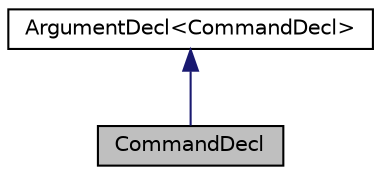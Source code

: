 digraph "CommandDecl"
{
  edge [fontname="Helvetica",fontsize="10",labelfontname="Helvetica",labelfontsize="10"];
  node [fontname="Helvetica",fontsize="10",shape=record];
  Node0 [label="CommandDecl",height=0.2,width=0.4,color="black", fillcolor="grey75", style="filled", fontcolor="black"];
  Node1 [label="ArgumentDecl\<CommandDecl\>",height=0.2,width=0.4,color="black", fillcolor="white", style="filled",URL="$structaworx_1_1lib_1_1cli_1_1ArgumentDecl.html"];
  Node1 -> Node0 [dir="back",color="midnightblue",fontsize="10",style="solid",fontname="Helvetica"];
}

